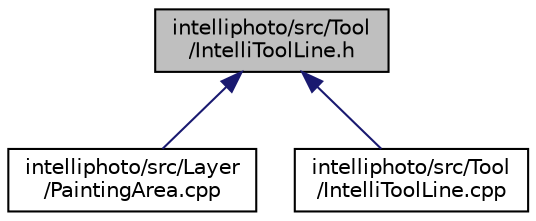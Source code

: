 digraph "intelliphoto/src/Tool/IntelliToolLine.h"
{
 // LATEX_PDF_SIZE
  edge [fontname="Helvetica",fontsize="10",labelfontname="Helvetica",labelfontsize="10"];
  node [fontname="Helvetica",fontsize="10",shape=record];
  Node1 [label="intelliphoto/src/Tool\l/IntelliToolLine.h",height=0.2,width=0.4,color="black", fillcolor="grey75", style="filled", fontcolor="black",tooltip=" "];
  Node1 -> Node2 [dir="back",color="midnightblue",fontsize="10",style="solid",fontname="Helvetica"];
  Node2 [label="intelliphoto/src/Layer\l/PaintingArea.cpp",height=0.2,width=0.4,color="black", fillcolor="white", style="filled",URL="$_painting_area_8cpp.html",tooltip=" "];
  Node1 -> Node3 [dir="back",color="midnightblue",fontsize="10",style="solid",fontname="Helvetica"];
  Node3 [label="intelliphoto/src/Tool\l/IntelliToolLine.cpp",height=0.2,width=0.4,color="black", fillcolor="white", style="filled",URL="$_intelli_tool_line_8cpp.html",tooltip=" "];
}
